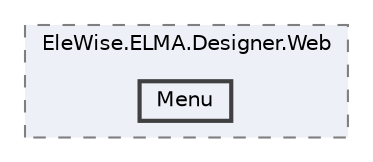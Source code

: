 digraph "Web/Modules/EleWise.ELMA.Designer.Web/Menu"
{
 // LATEX_PDF_SIZE
  bgcolor="transparent";
  edge [fontname=Helvetica,fontsize=10,labelfontname=Helvetica,labelfontsize=10];
  node [fontname=Helvetica,fontsize=10,shape=box,height=0.2,width=0.4];
  compound=true
  subgraph clusterdir_de1cee205f85efe63898d4cc5b00a465 {
    graph [ bgcolor="#edf0f7", pencolor="grey50", label="EleWise.ELMA.Designer.Web", fontname=Helvetica,fontsize=10 style="filled,dashed", URL="dir_de1cee205f85efe63898d4cc5b00a465.html",tooltip=""]
  dir_af04f080d9d0cd24f1dbc3ea05c2130c [label="Menu", fillcolor="#edf0f7", color="grey25", style="filled,bold", URL="dir_af04f080d9d0cd24f1dbc3ea05c2130c.html",tooltip=""];
  }
}

